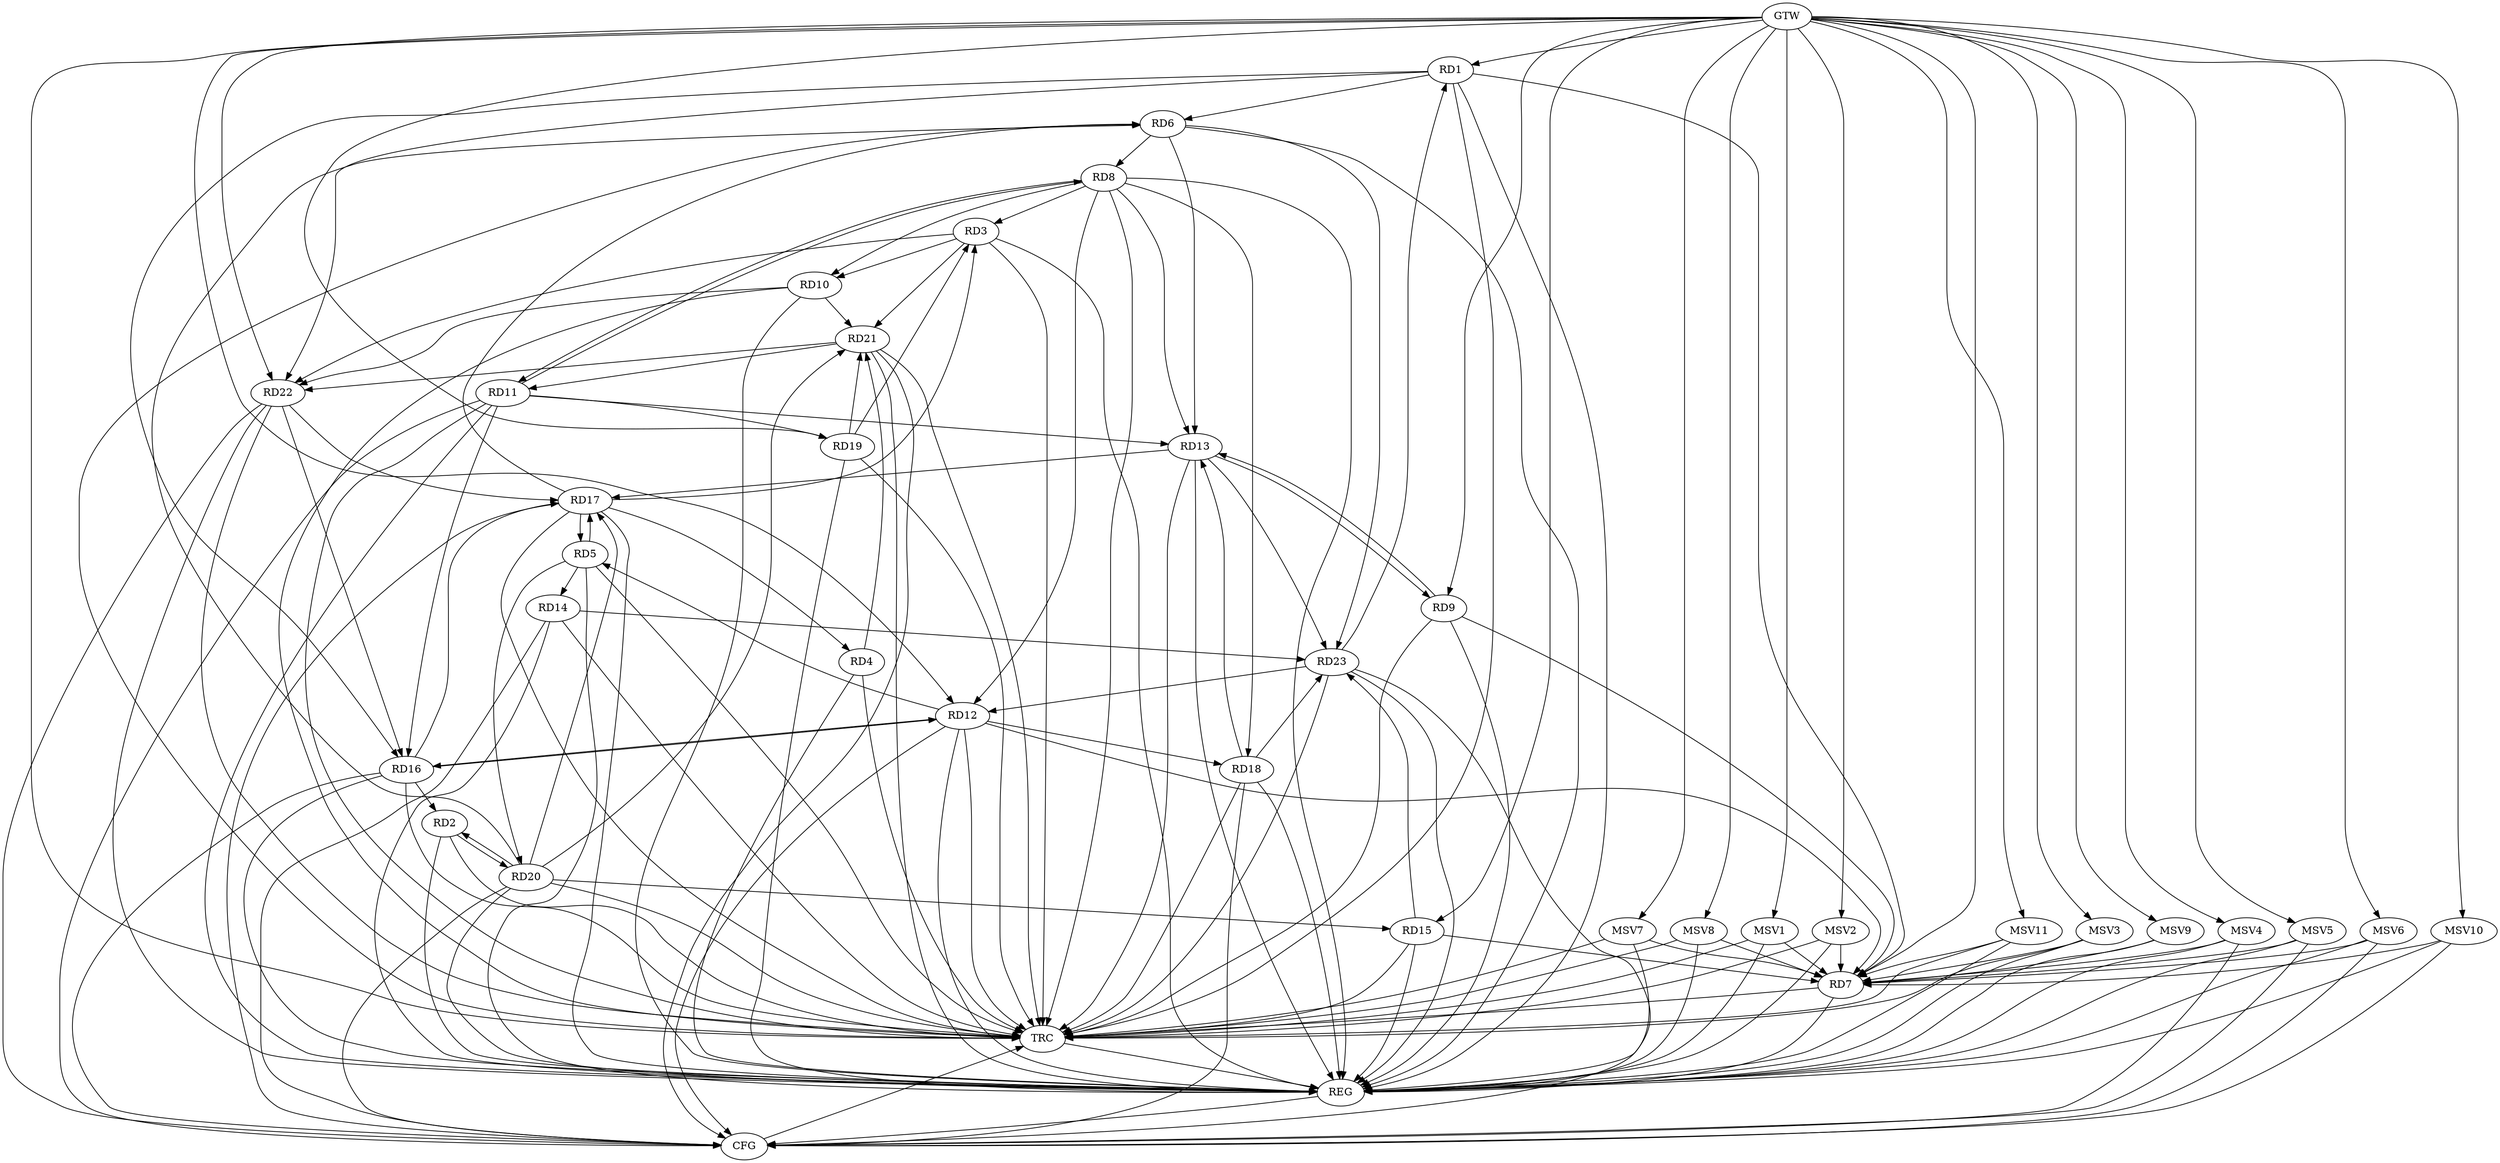 strict digraph G {
  RD1 [ label="RD1" ];
  RD2 [ label="RD2" ];
  RD3 [ label="RD3" ];
  RD4 [ label="RD4" ];
  RD5 [ label="RD5" ];
  RD6 [ label="RD6" ];
  RD7 [ label="RD7" ];
  RD8 [ label="RD8" ];
  RD9 [ label="RD9" ];
  RD10 [ label="RD10" ];
  RD11 [ label="RD11" ];
  RD12 [ label="RD12" ];
  RD13 [ label="RD13" ];
  RD14 [ label="RD14" ];
  RD15 [ label="RD15" ];
  RD16 [ label="RD16" ];
  RD17 [ label="RD17" ];
  RD18 [ label="RD18" ];
  RD19 [ label="RD19" ];
  RD20 [ label="RD20" ];
  RD21 [ label="RD21" ];
  RD22 [ label="RD22" ];
  RD23 [ label="RD23" ];
  GTW [ label="GTW" ];
  REG [ label="REG" ];
  CFG [ label="CFG" ];
  TRC [ label="TRC" ];
  MSV1 [ label="MSV1" ];
  MSV2 [ label="MSV2" ];
  MSV3 [ label="MSV3" ];
  MSV4 [ label="MSV4" ];
  MSV5 [ label="MSV5" ];
  MSV6 [ label="MSV6" ];
  MSV7 [ label="MSV7" ];
  MSV8 [ label="MSV8" ];
  MSV9 [ label="MSV9" ];
  MSV10 [ label="MSV10" ];
  MSV11 [ label="MSV11" ];
  RD1 -> RD6;
  RD1 -> RD7;
  RD1 -> RD16;
  RD1 -> RD22;
  RD23 -> RD1;
  RD16 -> RD2;
  RD2 -> RD20;
  RD20 -> RD2;
  RD8 -> RD3;
  RD3 -> RD10;
  RD17 -> RD3;
  RD19 -> RD3;
  RD3 -> RD21;
  RD3 -> RD22;
  RD17 -> RD4;
  RD4 -> RD21;
  RD12 -> RD5;
  RD5 -> RD14;
  RD5 -> RD17;
  RD17 -> RD5;
  RD5 -> RD20;
  RD6 -> RD8;
  RD6 -> RD13;
  RD17 -> RD6;
  RD20 -> RD6;
  RD6 -> RD23;
  RD9 -> RD7;
  RD12 -> RD7;
  RD15 -> RD7;
  RD8 -> RD10;
  RD8 -> RD11;
  RD11 -> RD8;
  RD8 -> RD12;
  RD8 -> RD13;
  RD8 -> RD18;
  RD9 -> RD13;
  RD13 -> RD9;
  RD10 -> RD21;
  RD10 -> RD22;
  RD11 -> RD13;
  RD11 -> RD16;
  RD11 -> RD19;
  RD21 -> RD11;
  RD12 -> RD16;
  RD16 -> RD12;
  RD12 -> RD18;
  RD23 -> RD12;
  RD13 -> RD17;
  RD18 -> RD13;
  RD13 -> RD23;
  RD14 -> RD23;
  RD20 -> RD15;
  RD15 -> RD23;
  RD16 -> RD17;
  RD22 -> RD16;
  RD20 -> RD17;
  RD22 -> RD17;
  RD18 -> RD23;
  RD19 -> RD21;
  RD20 -> RD21;
  RD21 -> RD22;
  GTW -> RD7;
  GTW -> RD1;
  GTW -> RD12;
  GTW -> RD15;
  GTW -> RD19;
  GTW -> RD9;
  GTW -> RD22;
  RD1 -> REG;
  RD2 -> REG;
  RD3 -> REG;
  RD4 -> REG;
  RD5 -> REG;
  RD6 -> REG;
  RD7 -> REG;
  RD8 -> REG;
  RD9 -> REG;
  RD10 -> REG;
  RD11 -> REG;
  RD12 -> REG;
  RD13 -> REG;
  RD14 -> REG;
  RD15 -> REG;
  RD16 -> REG;
  RD17 -> REG;
  RD18 -> REG;
  RD19 -> REG;
  RD20 -> REG;
  RD21 -> REG;
  RD22 -> REG;
  RD23 -> REG;
  RD23 -> CFG;
  RD16 -> CFG;
  RD12 -> CFG;
  RD22 -> CFG;
  RD21 -> CFG;
  RD11 -> CFG;
  RD18 -> CFG;
  RD20 -> CFG;
  RD14 -> CFG;
  RD17 -> CFG;
  REG -> CFG;
  RD1 -> TRC;
  RD2 -> TRC;
  RD3 -> TRC;
  RD4 -> TRC;
  RD5 -> TRC;
  RD6 -> TRC;
  RD7 -> TRC;
  RD8 -> TRC;
  RD9 -> TRC;
  RD10 -> TRC;
  RD11 -> TRC;
  RD12 -> TRC;
  RD13 -> TRC;
  RD14 -> TRC;
  RD15 -> TRC;
  RD16 -> TRC;
  RD17 -> TRC;
  RD18 -> TRC;
  RD19 -> TRC;
  RD20 -> TRC;
  RD21 -> TRC;
  RD22 -> TRC;
  RD23 -> TRC;
  GTW -> TRC;
  CFG -> TRC;
  TRC -> REG;
  MSV1 -> RD7;
  GTW -> MSV1;
  MSV1 -> REG;
  MSV1 -> TRC;
  MSV2 -> RD7;
  GTW -> MSV2;
  MSV2 -> REG;
  MSV2 -> TRC;
  MSV3 -> RD7;
  MSV4 -> RD7;
  GTW -> MSV3;
  MSV3 -> REG;
  MSV3 -> TRC;
  GTW -> MSV4;
  MSV4 -> REG;
  MSV4 -> CFG;
  MSV5 -> RD7;
  GTW -> MSV5;
  MSV5 -> REG;
  MSV5 -> CFG;
  MSV6 -> RD7;
  GTW -> MSV6;
  MSV6 -> REG;
  MSV6 -> CFG;
  MSV7 -> RD7;
  GTW -> MSV7;
  MSV7 -> REG;
  MSV7 -> TRC;
  MSV8 -> RD7;
  GTW -> MSV8;
  MSV8 -> REG;
  MSV8 -> TRC;
  MSV9 -> RD7;
  GTW -> MSV9;
  MSV9 -> REG;
  MSV10 -> RD7;
  MSV11 -> RD7;
  GTW -> MSV10;
  MSV10 -> REG;
  MSV10 -> CFG;
  GTW -> MSV11;
  MSV11 -> REG;
  MSV11 -> TRC;
}
